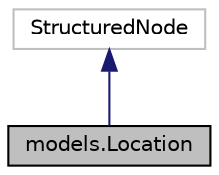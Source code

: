 digraph "models.Location"
{
 // LATEX_PDF_SIZE
  edge [fontname="Helvetica",fontsize="10",labelfontname="Helvetica",labelfontsize="10"];
  node [fontname="Helvetica",fontsize="10",shape=record];
  Node1 [label="models.Location",height=0.2,width=0.4,color="black", fillcolor="grey75", style="filled", fontcolor="black",tooltip="Object Location class format for neo4j containing: location name It has relations with city It has re..."];
  Node2 -> Node1 [dir="back",color="midnightblue",fontsize="10",style="solid",fontname="Helvetica"];
  Node2 [label="StructuredNode",height=0.2,width=0.4,color="grey75", fillcolor="white", style="filled",tooltip=" "];
}
